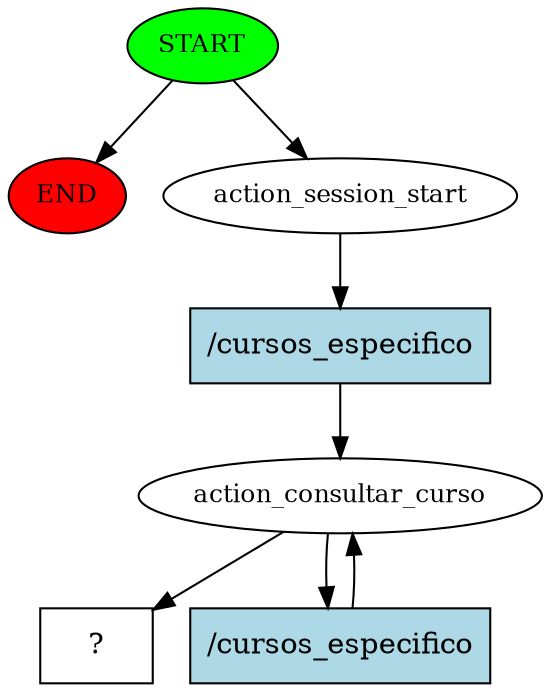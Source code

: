 digraph  {
0 [class="start active", fillcolor=green, fontsize=12, label=START, style=filled];
"-1" [class=end, fillcolor=red, fontsize=12, label=END, style=filled];
1 [class=active, fontsize=12, label=action_session_start];
2 [class=active, fontsize=12, label=action_consultar_curso];
5 [class="intent dashed active", label="  ?  ", shape=rect];
6 [class="intent active", fillcolor=lightblue, label="/cursos_especifico", shape=rect, style=filled];
7 [class="intent active", fillcolor=lightblue, label="/cursos_especifico", shape=rect, style=filled];
0 -> "-1"  [class="", key=NONE, label=""];
0 -> 1  [class=active, key=NONE, label=""];
1 -> 6  [class=active, key=0];
2 -> 5  [class=active, key=NONE, label=""];
2 -> 7  [class=active, key=0];
6 -> 2  [class=active, key=0];
7 -> 2  [class=active, key=0];
}
